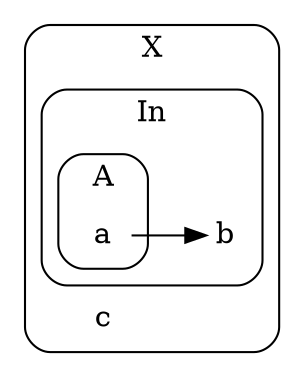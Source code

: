 digraph {
    rankdir="LR"
    subgraph cluster {
        label=X
        style=rounded
        subgraph cluster {
            label=In
            subgraph cluster {
                label=A
                a [shape=plain label="  a  "]
                //b [shape=plain label=" b "]
            }
            b [shape=plain label=" b "]
        }
        c [shape=plain label="c"]
    }
    a -> b
    //a -> a
    //b -> d
}
